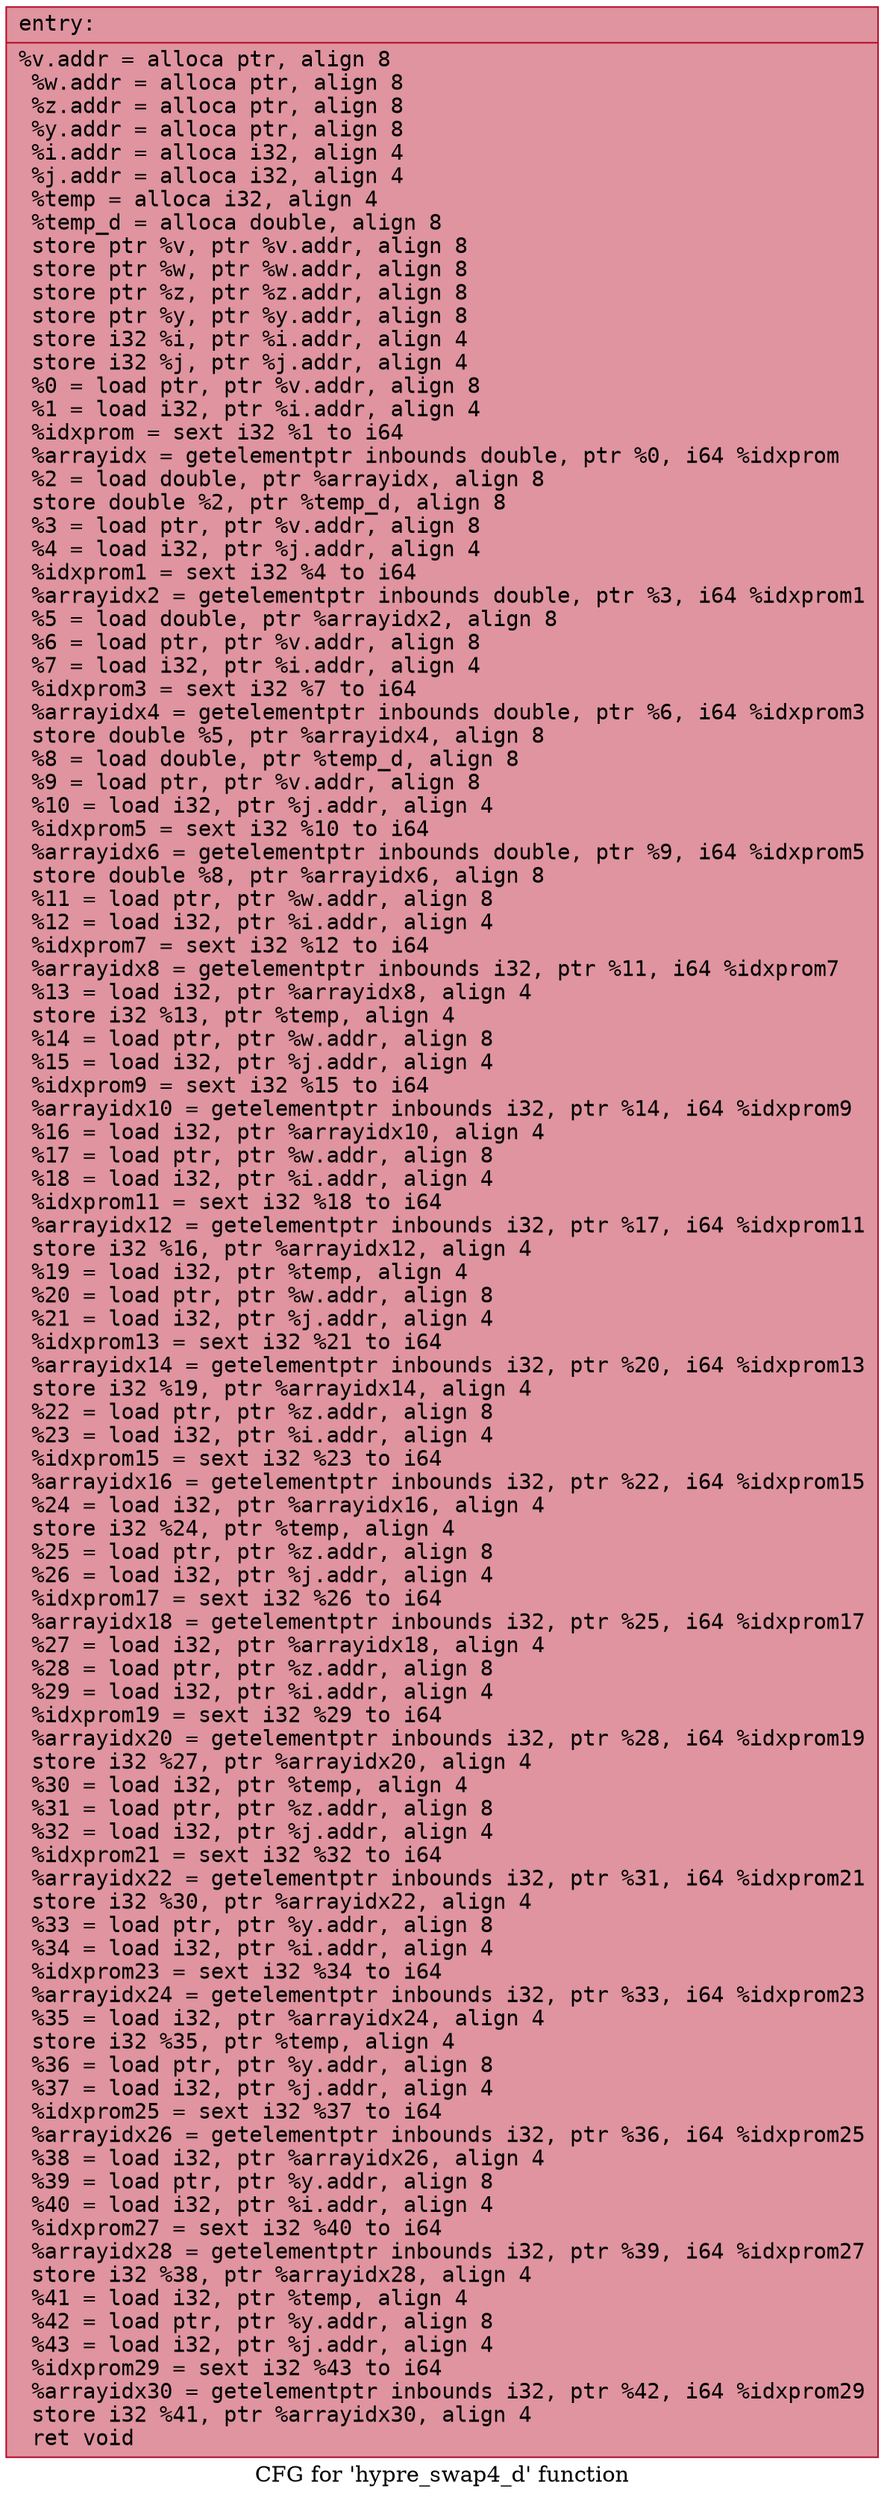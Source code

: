 digraph "CFG for 'hypre_swap4_d' function" {
	label="CFG for 'hypre_swap4_d' function";

	Node0x55570aae3c30 [shape=record,color="#b70d28ff", style=filled, fillcolor="#b70d2870" fontname="Courier",label="{entry:\l|  %v.addr = alloca ptr, align 8\l  %w.addr = alloca ptr, align 8\l  %z.addr = alloca ptr, align 8\l  %y.addr = alloca ptr, align 8\l  %i.addr = alloca i32, align 4\l  %j.addr = alloca i32, align 4\l  %temp = alloca i32, align 4\l  %temp_d = alloca double, align 8\l  store ptr %v, ptr %v.addr, align 8\l  store ptr %w, ptr %w.addr, align 8\l  store ptr %z, ptr %z.addr, align 8\l  store ptr %y, ptr %y.addr, align 8\l  store i32 %i, ptr %i.addr, align 4\l  store i32 %j, ptr %j.addr, align 4\l  %0 = load ptr, ptr %v.addr, align 8\l  %1 = load i32, ptr %i.addr, align 4\l  %idxprom = sext i32 %1 to i64\l  %arrayidx = getelementptr inbounds double, ptr %0, i64 %idxprom\l  %2 = load double, ptr %arrayidx, align 8\l  store double %2, ptr %temp_d, align 8\l  %3 = load ptr, ptr %v.addr, align 8\l  %4 = load i32, ptr %j.addr, align 4\l  %idxprom1 = sext i32 %4 to i64\l  %arrayidx2 = getelementptr inbounds double, ptr %3, i64 %idxprom1\l  %5 = load double, ptr %arrayidx2, align 8\l  %6 = load ptr, ptr %v.addr, align 8\l  %7 = load i32, ptr %i.addr, align 4\l  %idxprom3 = sext i32 %7 to i64\l  %arrayidx4 = getelementptr inbounds double, ptr %6, i64 %idxprom3\l  store double %5, ptr %arrayidx4, align 8\l  %8 = load double, ptr %temp_d, align 8\l  %9 = load ptr, ptr %v.addr, align 8\l  %10 = load i32, ptr %j.addr, align 4\l  %idxprom5 = sext i32 %10 to i64\l  %arrayidx6 = getelementptr inbounds double, ptr %9, i64 %idxprom5\l  store double %8, ptr %arrayidx6, align 8\l  %11 = load ptr, ptr %w.addr, align 8\l  %12 = load i32, ptr %i.addr, align 4\l  %idxprom7 = sext i32 %12 to i64\l  %arrayidx8 = getelementptr inbounds i32, ptr %11, i64 %idxprom7\l  %13 = load i32, ptr %arrayidx8, align 4\l  store i32 %13, ptr %temp, align 4\l  %14 = load ptr, ptr %w.addr, align 8\l  %15 = load i32, ptr %j.addr, align 4\l  %idxprom9 = sext i32 %15 to i64\l  %arrayidx10 = getelementptr inbounds i32, ptr %14, i64 %idxprom9\l  %16 = load i32, ptr %arrayidx10, align 4\l  %17 = load ptr, ptr %w.addr, align 8\l  %18 = load i32, ptr %i.addr, align 4\l  %idxprom11 = sext i32 %18 to i64\l  %arrayidx12 = getelementptr inbounds i32, ptr %17, i64 %idxprom11\l  store i32 %16, ptr %arrayidx12, align 4\l  %19 = load i32, ptr %temp, align 4\l  %20 = load ptr, ptr %w.addr, align 8\l  %21 = load i32, ptr %j.addr, align 4\l  %idxprom13 = sext i32 %21 to i64\l  %arrayidx14 = getelementptr inbounds i32, ptr %20, i64 %idxprom13\l  store i32 %19, ptr %arrayidx14, align 4\l  %22 = load ptr, ptr %z.addr, align 8\l  %23 = load i32, ptr %i.addr, align 4\l  %idxprom15 = sext i32 %23 to i64\l  %arrayidx16 = getelementptr inbounds i32, ptr %22, i64 %idxprom15\l  %24 = load i32, ptr %arrayidx16, align 4\l  store i32 %24, ptr %temp, align 4\l  %25 = load ptr, ptr %z.addr, align 8\l  %26 = load i32, ptr %j.addr, align 4\l  %idxprom17 = sext i32 %26 to i64\l  %arrayidx18 = getelementptr inbounds i32, ptr %25, i64 %idxprom17\l  %27 = load i32, ptr %arrayidx18, align 4\l  %28 = load ptr, ptr %z.addr, align 8\l  %29 = load i32, ptr %i.addr, align 4\l  %idxprom19 = sext i32 %29 to i64\l  %arrayidx20 = getelementptr inbounds i32, ptr %28, i64 %idxprom19\l  store i32 %27, ptr %arrayidx20, align 4\l  %30 = load i32, ptr %temp, align 4\l  %31 = load ptr, ptr %z.addr, align 8\l  %32 = load i32, ptr %j.addr, align 4\l  %idxprom21 = sext i32 %32 to i64\l  %arrayidx22 = getelementptr inbounds i32, ptr %31, i64 %idxprom21\l  store i32 %30, ptr %arrayidx22, align 4\l  %33 = load ptr, ptr %y.addr, align 8\l  %34 = load i32, ptr %i.addr, align 4\l  %idxprom23 = sext i32 %34 to i64\l  %arrayidx24 = getelementptr inbounds i32, ptr %33, i64 %idxprom23\l  %35 = load i32, ptr %arrayidx24, align 4\l  store i32 %35, ptr %temp, align 4\l  %36 = load ptr, ptr %y.addr, align 8\l  %37 = load i32, ptr %j.addr, align 4\l  %idxprom25 = sext i32 %37 to i64\l  %arrayidx26 = getelementptr inbounds i32, ptr %36, i64 %idxprom25\l  %38 = load i32, ptr %arrayidx26, align 4\l  %39 = load ptr, ptr %y.addr, align 8\l  %40 = load i32, ptr %i.addr, align 4\l  %idxprom27 = sext i32 %40 to i64\l  %arrayidx28 = getelementptr inbounds i32, ptr %39, i64 %idxprom27\l  store i32 %38, ptr %arrayidx28, align 4\l  %41 = load i32, ptr %temp, align 4\l  %42 = load ptr, ptr %y.addr, align 8\l  %43 = load i32, ptr %j.addr, align 4\l  %idxprom29 = sext i32 %43 to i64\l  %arrayidx30 = getelementptr inbounds i32, ptr %42, i64 %idxprom29\l  store i32 %41, ptr %arrayidx30, align 4\l  ret void\l}"];
}

